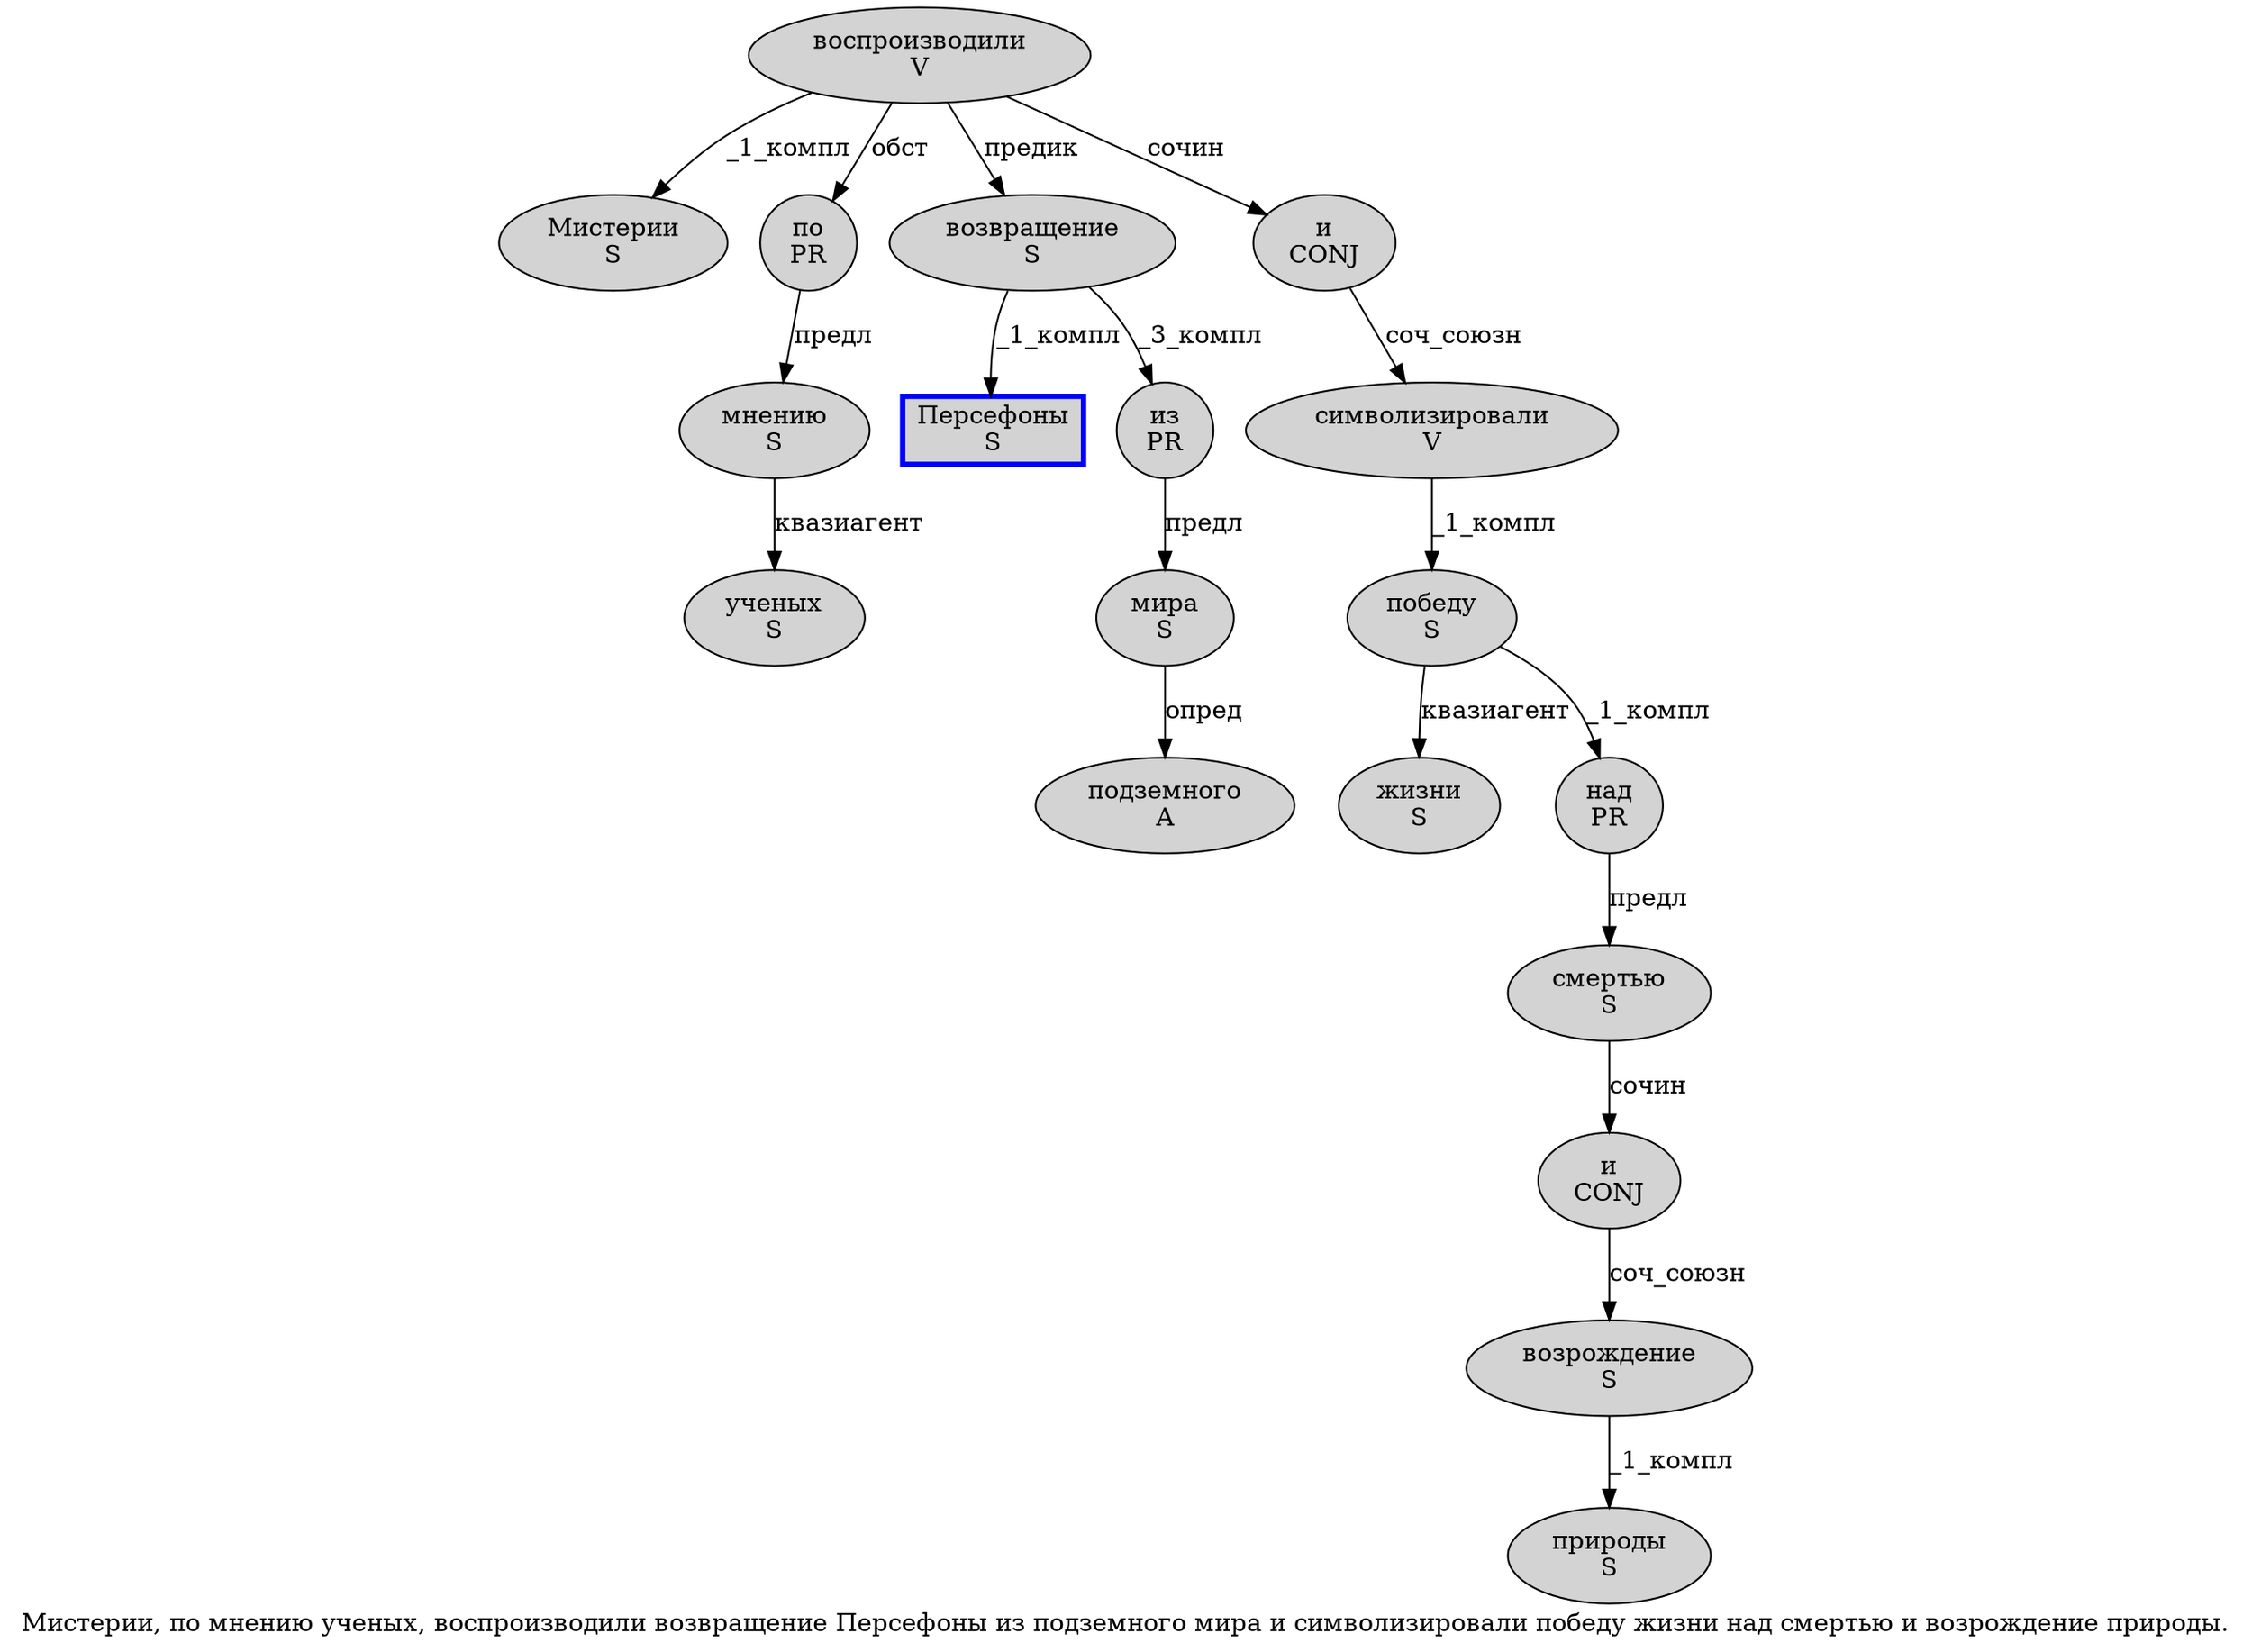 digraph SENTENCE_1082 {
	graph [label="Мистерии, по мнению ученых, воспроизводили возвращение Персефоны из подземного мира и символизировали победу жизни над смертью и возрождение природы."]
	node [style=filled]
		0 [label="Мистерии
S" color="" fillcolor=lightgray penwidth=1 shape=ellipse]
		2 [label="по
PR" color="" fillcolor=lightgray penwidth=1 shape=ellipse]
		3 [label="мнению
S" color="" fillcolor=lightgray penwidth=1 shape=ellipse]
		4 [label="ученых
S" color="" fillcolor=lightgray penwidth=1 shape=ellipse]
		6 [label="воспроизводили
V" color="" fillcolor=lightgray penwidth=1 shape=ellipse]
		7 [label="возвращение
S" color="" fillcolor=lightgray penwidth=1 shape=ellipse]
		8 [label="Персефоны
S" color=blue fillcolor=lightgray penwidth=3 shape=box]
		9 [label="из
PR" color="" fillcolor=lightgray penwidth=1 shape=ellipse]
		10 [label="подземного
A" color="" fillcolor=lightgray penwidth=1 shape=ellipse]
		11 [label="мира
S" color="" fillcolor=lightgray penwidth=1 shape=ellipse]
		12 [label="и
CONJ" color="" fillcolor=lightgray penwidth=1 shape=ellipse]
		13 [label="символизировали
V" color="" fillcolor=lightgray penwidth=1 shape=ellipse]
		14 [label="победу
S" color="" fillcolor=lightgray penwidth=1 shape=ellipse]
		15 [label="жизни
S" color="" fillcolor=lightgray penwidth=1 shape=ellipse]
		16 [label="над
PR" color="" fillcolor=lightgray penwidth=1 shape=ellipse]
		17 [label="смертью
S" color="" fillcolor=lightgray penwidth=1 shape=ellipse]
		18 [label="и
CONJ" color="" fillcolor=lightgray penwidth=1 shape=ellipse]
		19 [label="возрождение
S" color="" fillcolor=lightgray penwidth=1 shape=ellipse]
		20 [label="природы
S" color="" fillcolor=lightgray penwidth=1 shape=ellipse]
			11 -> 10 [label="опред"]
			12 -> 13 [label="соч_союзн"]
			19 -> 20 [label="_1_компл"]
			13 -> 14 [label="_1_компл"]
			9 -> 11 [label="предл"]
			3 -> 4 [label="квазиагент"]
			2 -> 3 [label="предл"]
			16 -> 17 [label="предл"]
			6 -> 0 [label="_1_компл"]
			6 -> 2 [label="обст"]
			6 -> 7 [label="предик"]
			6 -> 12 [label="сочин"]
			18 -> 19 [label="соч_союзн"]
			14 -> 15 [label="квазиагент"]
			14 -> 16 [label="_1_компл"]
			7 -> 8 [label="_1_компл"]
			7 -> 9 [label="_3_компл"]
			17 -> 18 [label="сочин"]
}